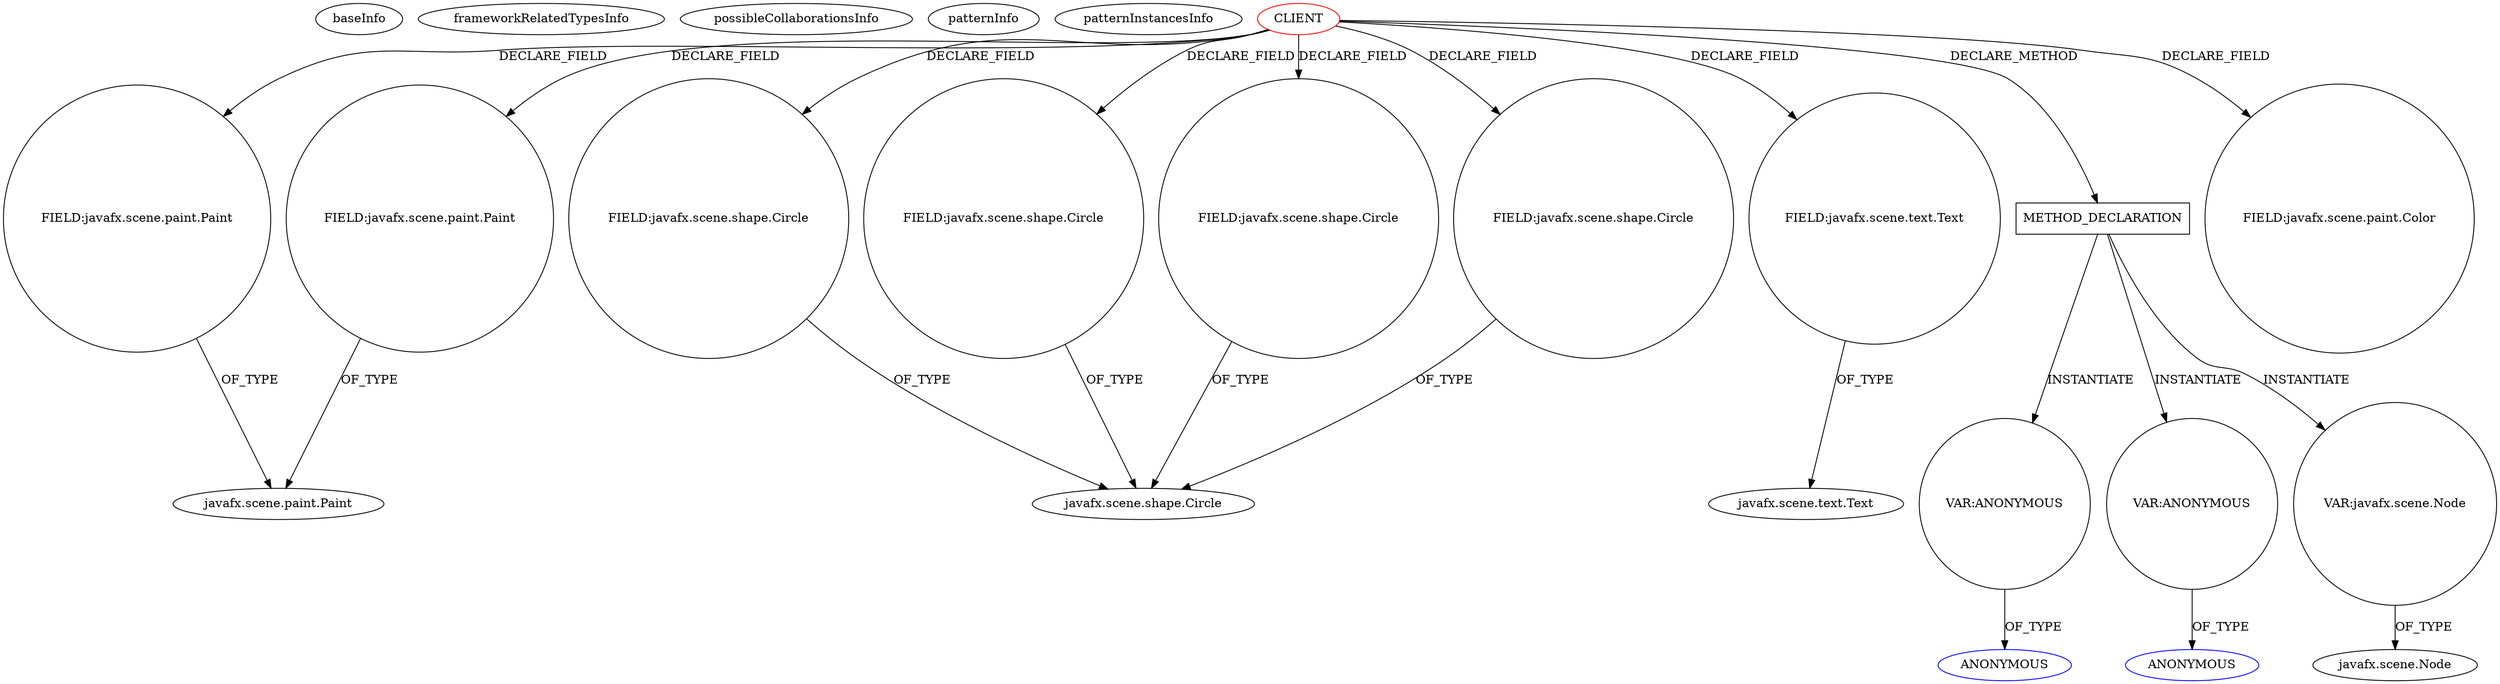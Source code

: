 digraph {
baseInfo[graphId=3023,category="pattern",isAnonymous=false,possibleRelation=false]
frameworkRelatedTypesInfo[]
possibleCollaborationsInfo[]
patternInfo[frequency=2.0,patternRootClient=0]
patternInstancesInfo[0="MrLoNee-RadialFx~/MrLoNee-RadialFx/RadialFx-master/src/com/mrlonee/radialfx/moviemenu/RadialMovieMenu.java~RadialMovieMenu~969",1="MrLoNee-RadialFx~/MrLoNee-RadialFx/RadialFx-master/src/com/mrlonee/radialfx/thermostat/NestNoCss.java~NestNoCss~985"]
22[label="FIELD:javafx.scene.paint.Paint",vertexType="FIELD_DECLARATION",isFrameworkType=false,shape=circle]
23[label="javafx.scene.paint.Paint",vertexType="FRAMEWORK_CLASS_TYPE",isFrameworkType=false]
0[label="CLIENT",vertexType="ROOT_CLIENT_CLASS_DECLARATION",isFrameworkType=false,color=red]
20[label="FIELD:javafx.scene.shape.Circle",vertexType="FIELD_DECLARATION",isFrameworkType=false,shape=circle]
10[label="FIELD:javafx.scene.shape.Circle",vertexType="FIELD_DECLARATION",isFrameworkType=false,shape=circle]
8[label="FIELD:javafx.scene.shape.Circle",vertexType="FIELD_DECLARATION",isFrameworkType=false,shape=circle]
2[label="FIELD:javafx.scene.shape.Circle",vertexType="FIELD_DECLARATION",isFrameworkType=false,shape=circle]
24[label="FIELD:javafx.scene.paint.Paint",vertexType="FIELD_DECLARATION",isFrameworkType=false,shape=circle]
6[label="FIELD:javafx.scene.text.Text",vertexType="FIELD_DECLARATION",isFrameworkType=false,shape=circle]
3[label="javafx.scene.shape.Circle",vertexType="FRAMEWORK_CLASS_TYPE",isFrameworkType=false]
166[label="METHOD_DECLARATION",vertexType="CLIENT_METHOD_DECLARATION",isFrameworkType=false,shape=box]
172[label="VAR:javafx.scene.Node",vertexType="VARIABLE_EXPRESION",isFrameworkType=false,shape=circle]
174[label="javafx.scene.Node",vertexType="FRAMEWORK_CLASS_TYPE",isFrameworkType=false]
235[label="VAR:ANONYMOUS",vertexType="VARIABLE_EXPRESION",isFrameworkType=false,shape=circle]
181[label="VAR:ANONYMOUS",vertexType="VARIABLE_EXPRESION",isFrameworkType=false,shape=circle]
7[label="javafx.scene.text.Text",vertexType="FRAMEWORK_CLASS_TYPE",isFrameworkType=false]
182[label="ANONYMOUS",vertexType="REFERENCE_ANONYMOUS_DECLARATION",isFrameworkType=false,color=blue]
236[label="ANONYMOUS",vertexType="REFERENCE_ANONYMOUS_DECLARATION",isFrameworkType=false,color=blue]
4[label="FIELD:javafx.scene.paint.Color",vertexType="FIELD_DECLARATION",isFrameworkType=false,shape=circle]
0->6[label="DECLARE_FIELD"]
166->181[label="INSTANTIATE"]
0->20[label="DECLARE_FIELD"]
0->22[label="DECLARE_FIELD"]
0->10[label="DECLARE_FIELD"]
24->23[label="OF_TYPE"]
20->3[label="OF_TYPE"]
166->172[label="INSTANTIATE"]
0->166[label="DECLARE_METHOD"]
0->8[label="DECLARE_FIELD"]
235->236[label="OF_TYPE"]
2->3[label="OF_TYPE"]
181->182[label="OF_TYPE"]
0->24[label="DECLARE_FIELD"]
8->3[label="OF_TYPE"]
22->23[label="OF_TYPE"]
166->235[label="INSTANTIATE"]
172->174[label="OF_TYPE"]
0->2[label="DECLARE_FIELD"]
6->7[label="OF_TYPE"]
0->4[label="DECLARE_FIELD"]
10->3[label="OF_TYPE"]
}
